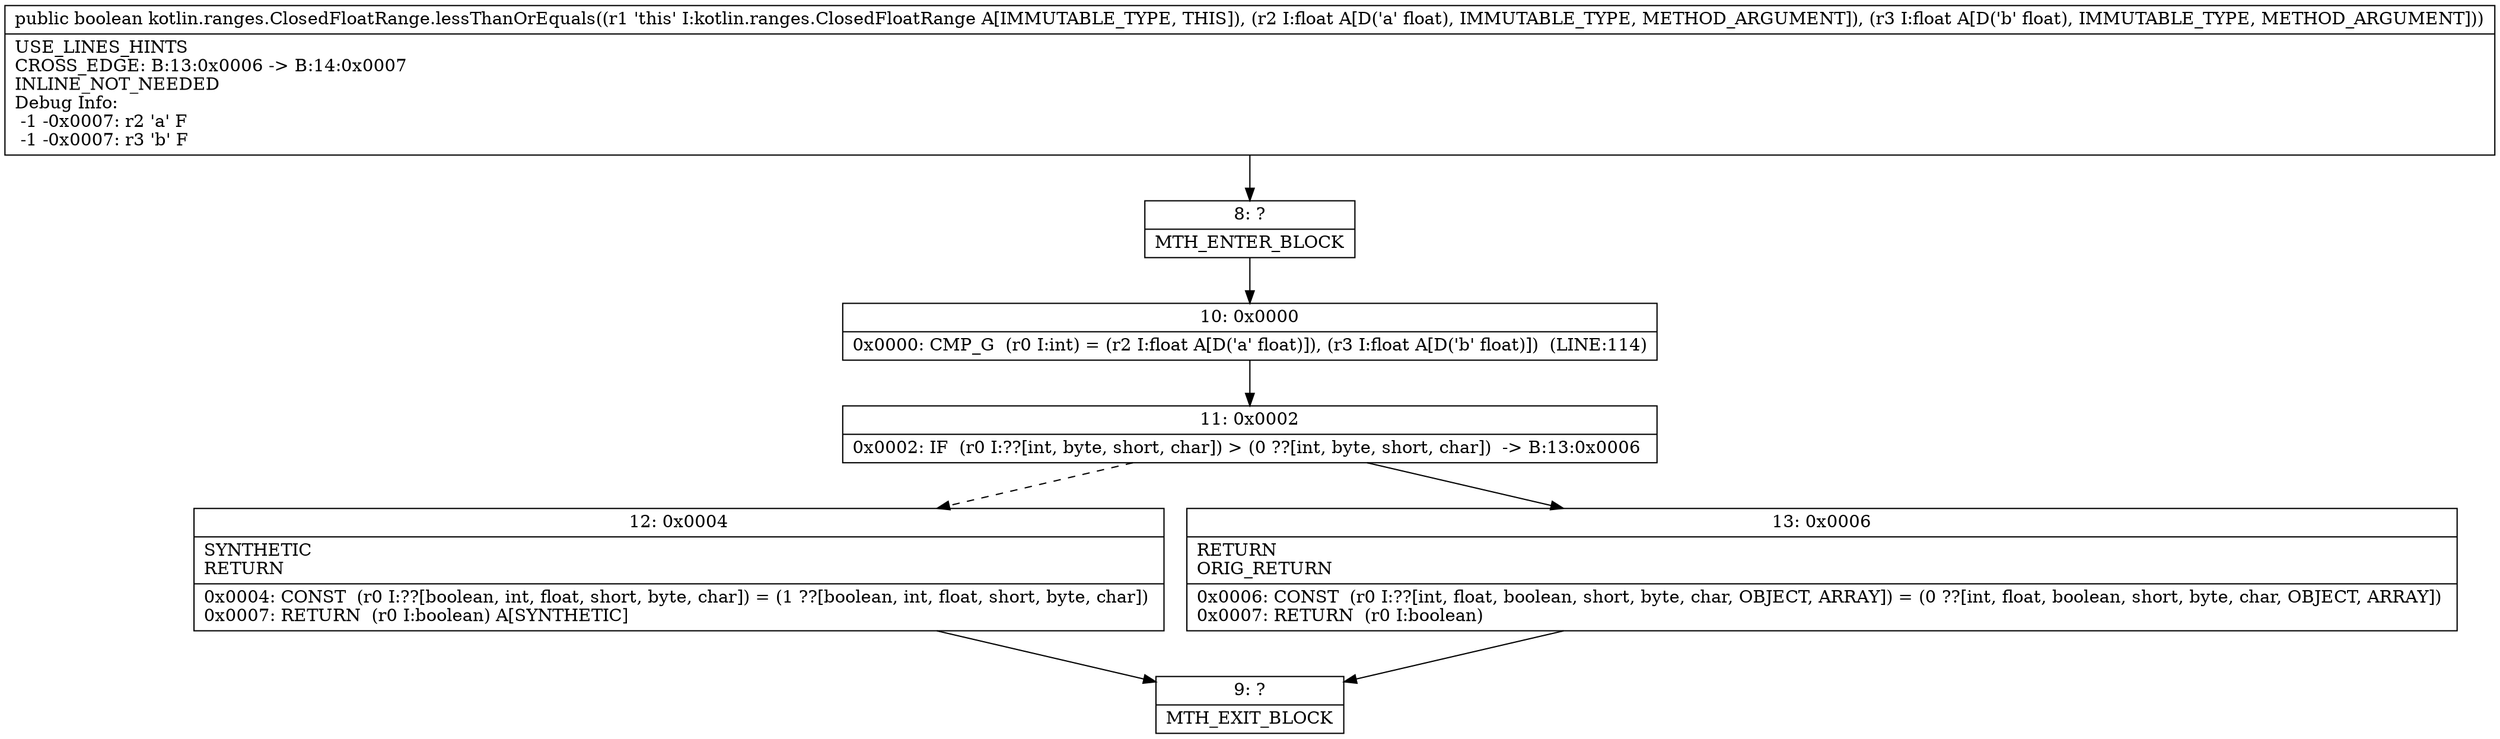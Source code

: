 digraph "CFG forkotlin.ranges.ClosedFloatRange.lessThanOrEquals(FF)Z" {
Node_8 [shape=record,label="{8\:\ ?|MTH_ENTER_BLOCK\l}"];
Node_10 [shape=record,label="{10\:\ 0x0000|0x0000: CMP_G  (r0 I:int) = (r2 I:float A[D('a' float)]), (r3 I:float A[D('b' float)])  (LINE:114)\l}"];
Node_11 [shape=record,label="{11\:\ 0x0002|0x0002: IF  (r0 I:??[int, byte, short, char]) \> (0 ??[int, byte, short, char])  \-\> B:13:0x0006 \l}"];
Node_12 [shape=record,label="{12\:\ 0x0004|SYNTHETIC\lRETURN\l|0x0004: CONST  (r0 I:??[boolean, int, float, short, byte, char]) = (1 ??[boolean, int, float, short, byte, char]) \l0x0007: RETURN  (r0 I:boolean) A[SYNTHETIC]\l}"];
Node_9 [shape=record,label="{9\:\ ?|MTH_EXIT_BLOCK\l}"];
Node_13 [shape=record,label="{13\:\ 0x0006|RETURN\lORIG_RETURN\l|0x0006: CONST  (r0 I:??[int, float, boolean, short, byte, char, OBJECT, ARRAY]) = (0 ??[int, float, boolean, short, byte, char, OBJECT, ARRAY]) \l0x0007: RETURN  (r0 I:boolean) \l}"];
MethodNode[shape=record,label="{public boolean kotlin.ranges.ClosedFloatRange.lessThanOrEquals((r1 'this' I:kotlin.ranges.ClosedFloatRange A[IMMUTABLE_TYPE, THIS]), (r2 I:float A[D('a' float), IMMUTABLE_TYPE, METHOD_ARGUMENT]), (r3 I:float A[D('b' float), IMMUTABLE_TYPE, METHOD_ARGUMENT]))  | USE_LINES_HINTS\lCROSS_EDGE: B:13:0x0006 \-\> B:14:0x0007\lINLINE_NOT_NEEDED\lDebug Info:\l  \-1 \-0x0007: r2 'a' F\l  \-1 \-0x0007: r3 'b' F\l}"];
MethodNode -> Node_8;Node_8 -> Node_10;
Node_10 -> Node_11;
Node_11 -> Node_12[style=dashed];
Node_11 -> Node_13;
Node_12 -> Node_9;
Node_13 -> Node_9;
}

